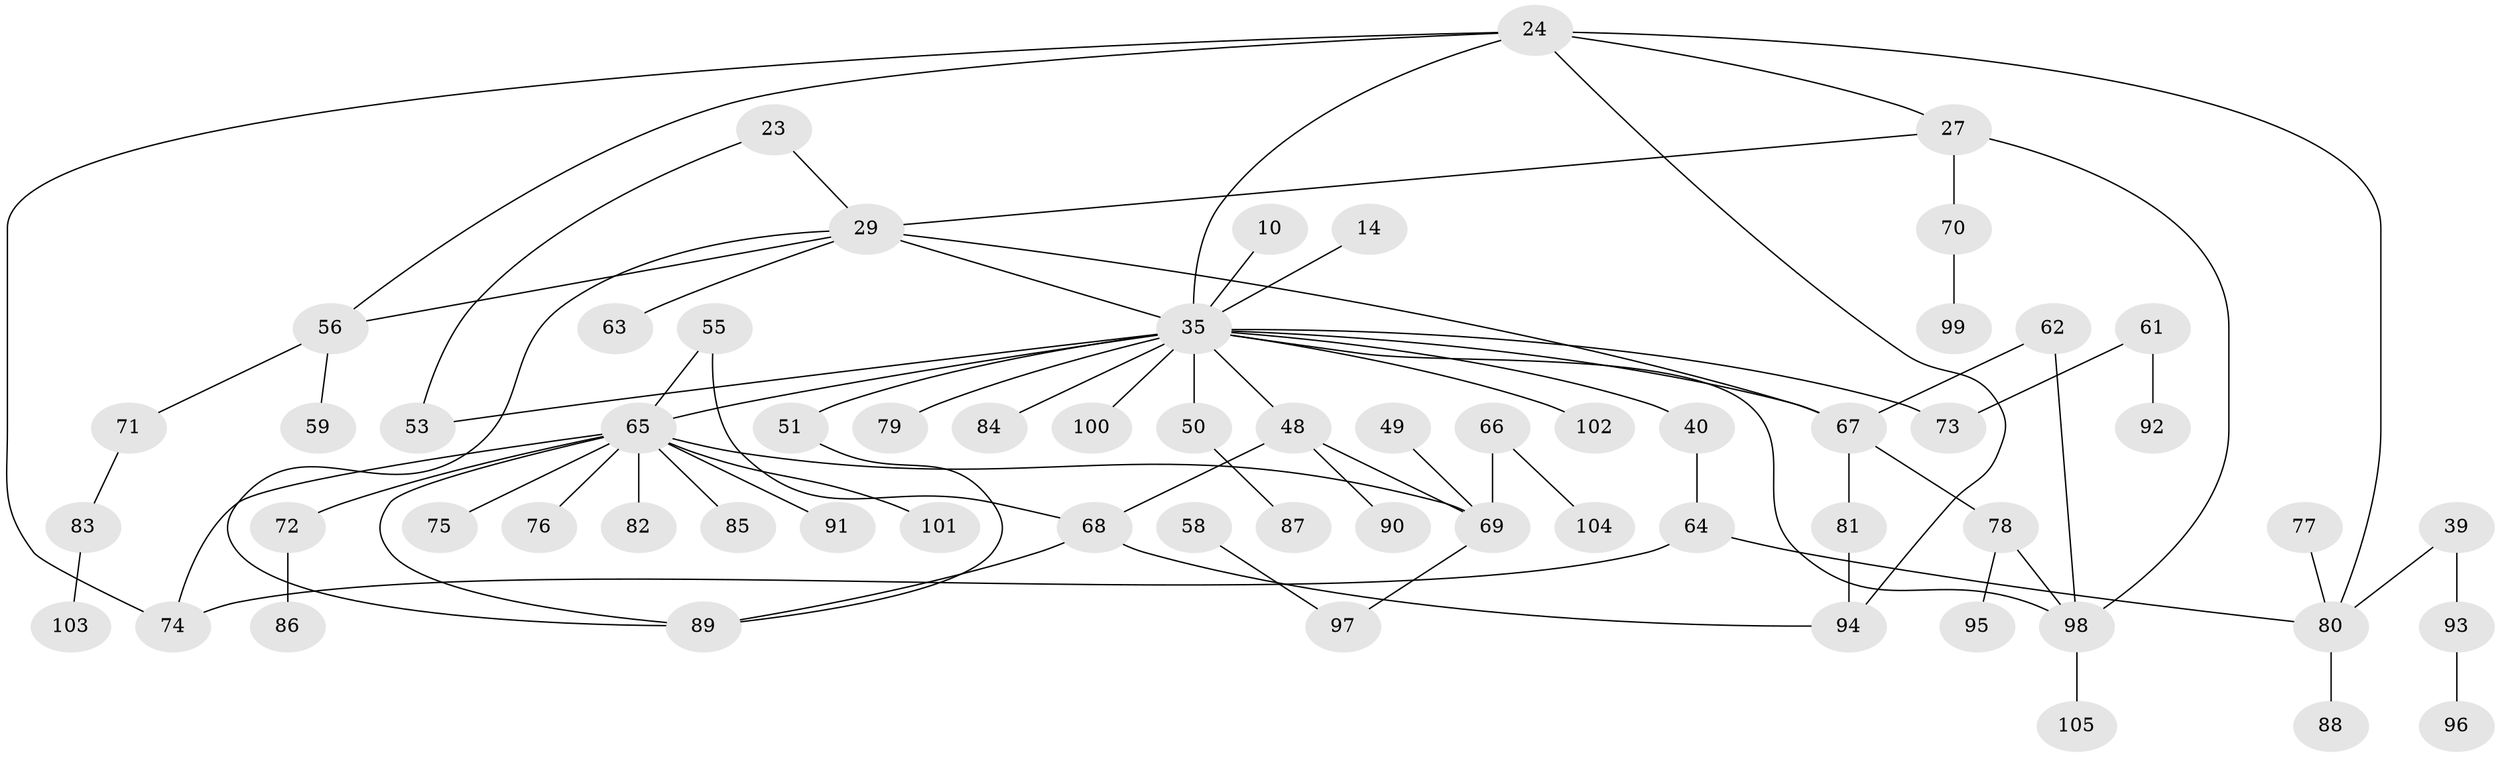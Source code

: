 // original degree distribution, {4: 0.09523809523809523, 6: 0.01904761904761905, 5: 0.047619047619047616, 7: 0.01904761904761905, 9: 0.009523809523809525, 1: 0.3523809523809524, 3: 0.18095238095238095, 2: 0.2761904761904762}
// Generated by graph-tools (version 1.1) at 2025/44/03/04/25 21:44:40]
// undirected, 63 vertices, 79 edges
graph export_dot {
graph [start="1"]
  node [color=gray90,style=filled];
  10;
  14;
  23;
  24 [super="+1+22"];
  27;
  29 [super="+20+25"];
  35 [super="+5+6"];
  39;
  40 [super="+37"];
  48 [super="+33"];
  49;
  50;
  51 [super="+36"];
  53;
  55;
  56;
  58;
  59;
  61;
  62;
  63;
  64 [super="+21+42"];
  65 [super="+26+18+57"];
  66;
  67 [super="+44+60"];
  68 [super="+47"];
  69 [super="+32+52"];
  70;
  71;
  72;
  73 [super="+54"];
  74;
  75;
  76;
  77;
  78;
  79;
  80 [super="+17"];
  81;
  82;
  83;
  84;
  85;
  86;
  87;
  88;
  89 [super="+41"];
  90;
  91;
  92;
  93;
  94;
  95;
  96;
  97 [super="+45"];
  98 [super="+38+46"];
  99;
  100;
  101;
  102;
  103;
  104;
  105;
  10 -- 35;
  14 -- 35;
  23 -- 53;
  23 -- 29;
  24 -- 56;
  24 -- 94;
  24 -- 27 [weight=2];
  24 -- 35 [weight=2];
  24 -- 74;
  24 -- 80;
  27 -- 70;
  27 -- 29;
  27 -- 98;
  29 -- 63;
  29 -- 89;
  29 -- 35 [weight=2];
  29 -- 56;
  29 -- 67;
  35 -- 79;
  35 -- 102;
  35 -- 100;
  35 -- 50;
  35 -- 65 [weight=2];
  35 -- 40 [weight=2];
  35 -- 84;
  35 -- 53;
  35 -- 48;
  35 -- 51;
  35 -- 98;
  35 -- 67;
  35 -- 73;
  39 -- 93;
  39 -- 80;
  40 -- 64;
  48 -- 90;
  48 -- 69;
  48 -- 68;
  49 -- 69;
  50 -- 87;
  51 -- 89;
  55 -- 68;
  55 -- 65;
  56 -- 59;
  56 -- 71;
  58 -- 97;
  61 -- 92;
  61 -- 73;
  62 -- 67;
  62 -- 98;
  64 -- 74;
  64 -- 80;
  65 -- 85;
  65 -- 72;
  65 -- 74;
  65 -- 75;
  65 -- 76;
  65 -- 69;
  65 -- 82;
  65 -- 101;
  65 -- 89;
  65 -- 91;
  66 -- 104;
  66 -- 69;
  67 -- 81;
  67 -- 78;
  68 -- 89;
  68 -- 94;
  69 -- 97;
  70 -- 99;
  71 -- 83;
  72 -- 86;
  77 -- 80;
  78 -- 95;
  78 -- 98;
  80 -- 88;
  81 -- 94;
  83 -- 103;
  93 -- 96;
  98 -- 105;
}
